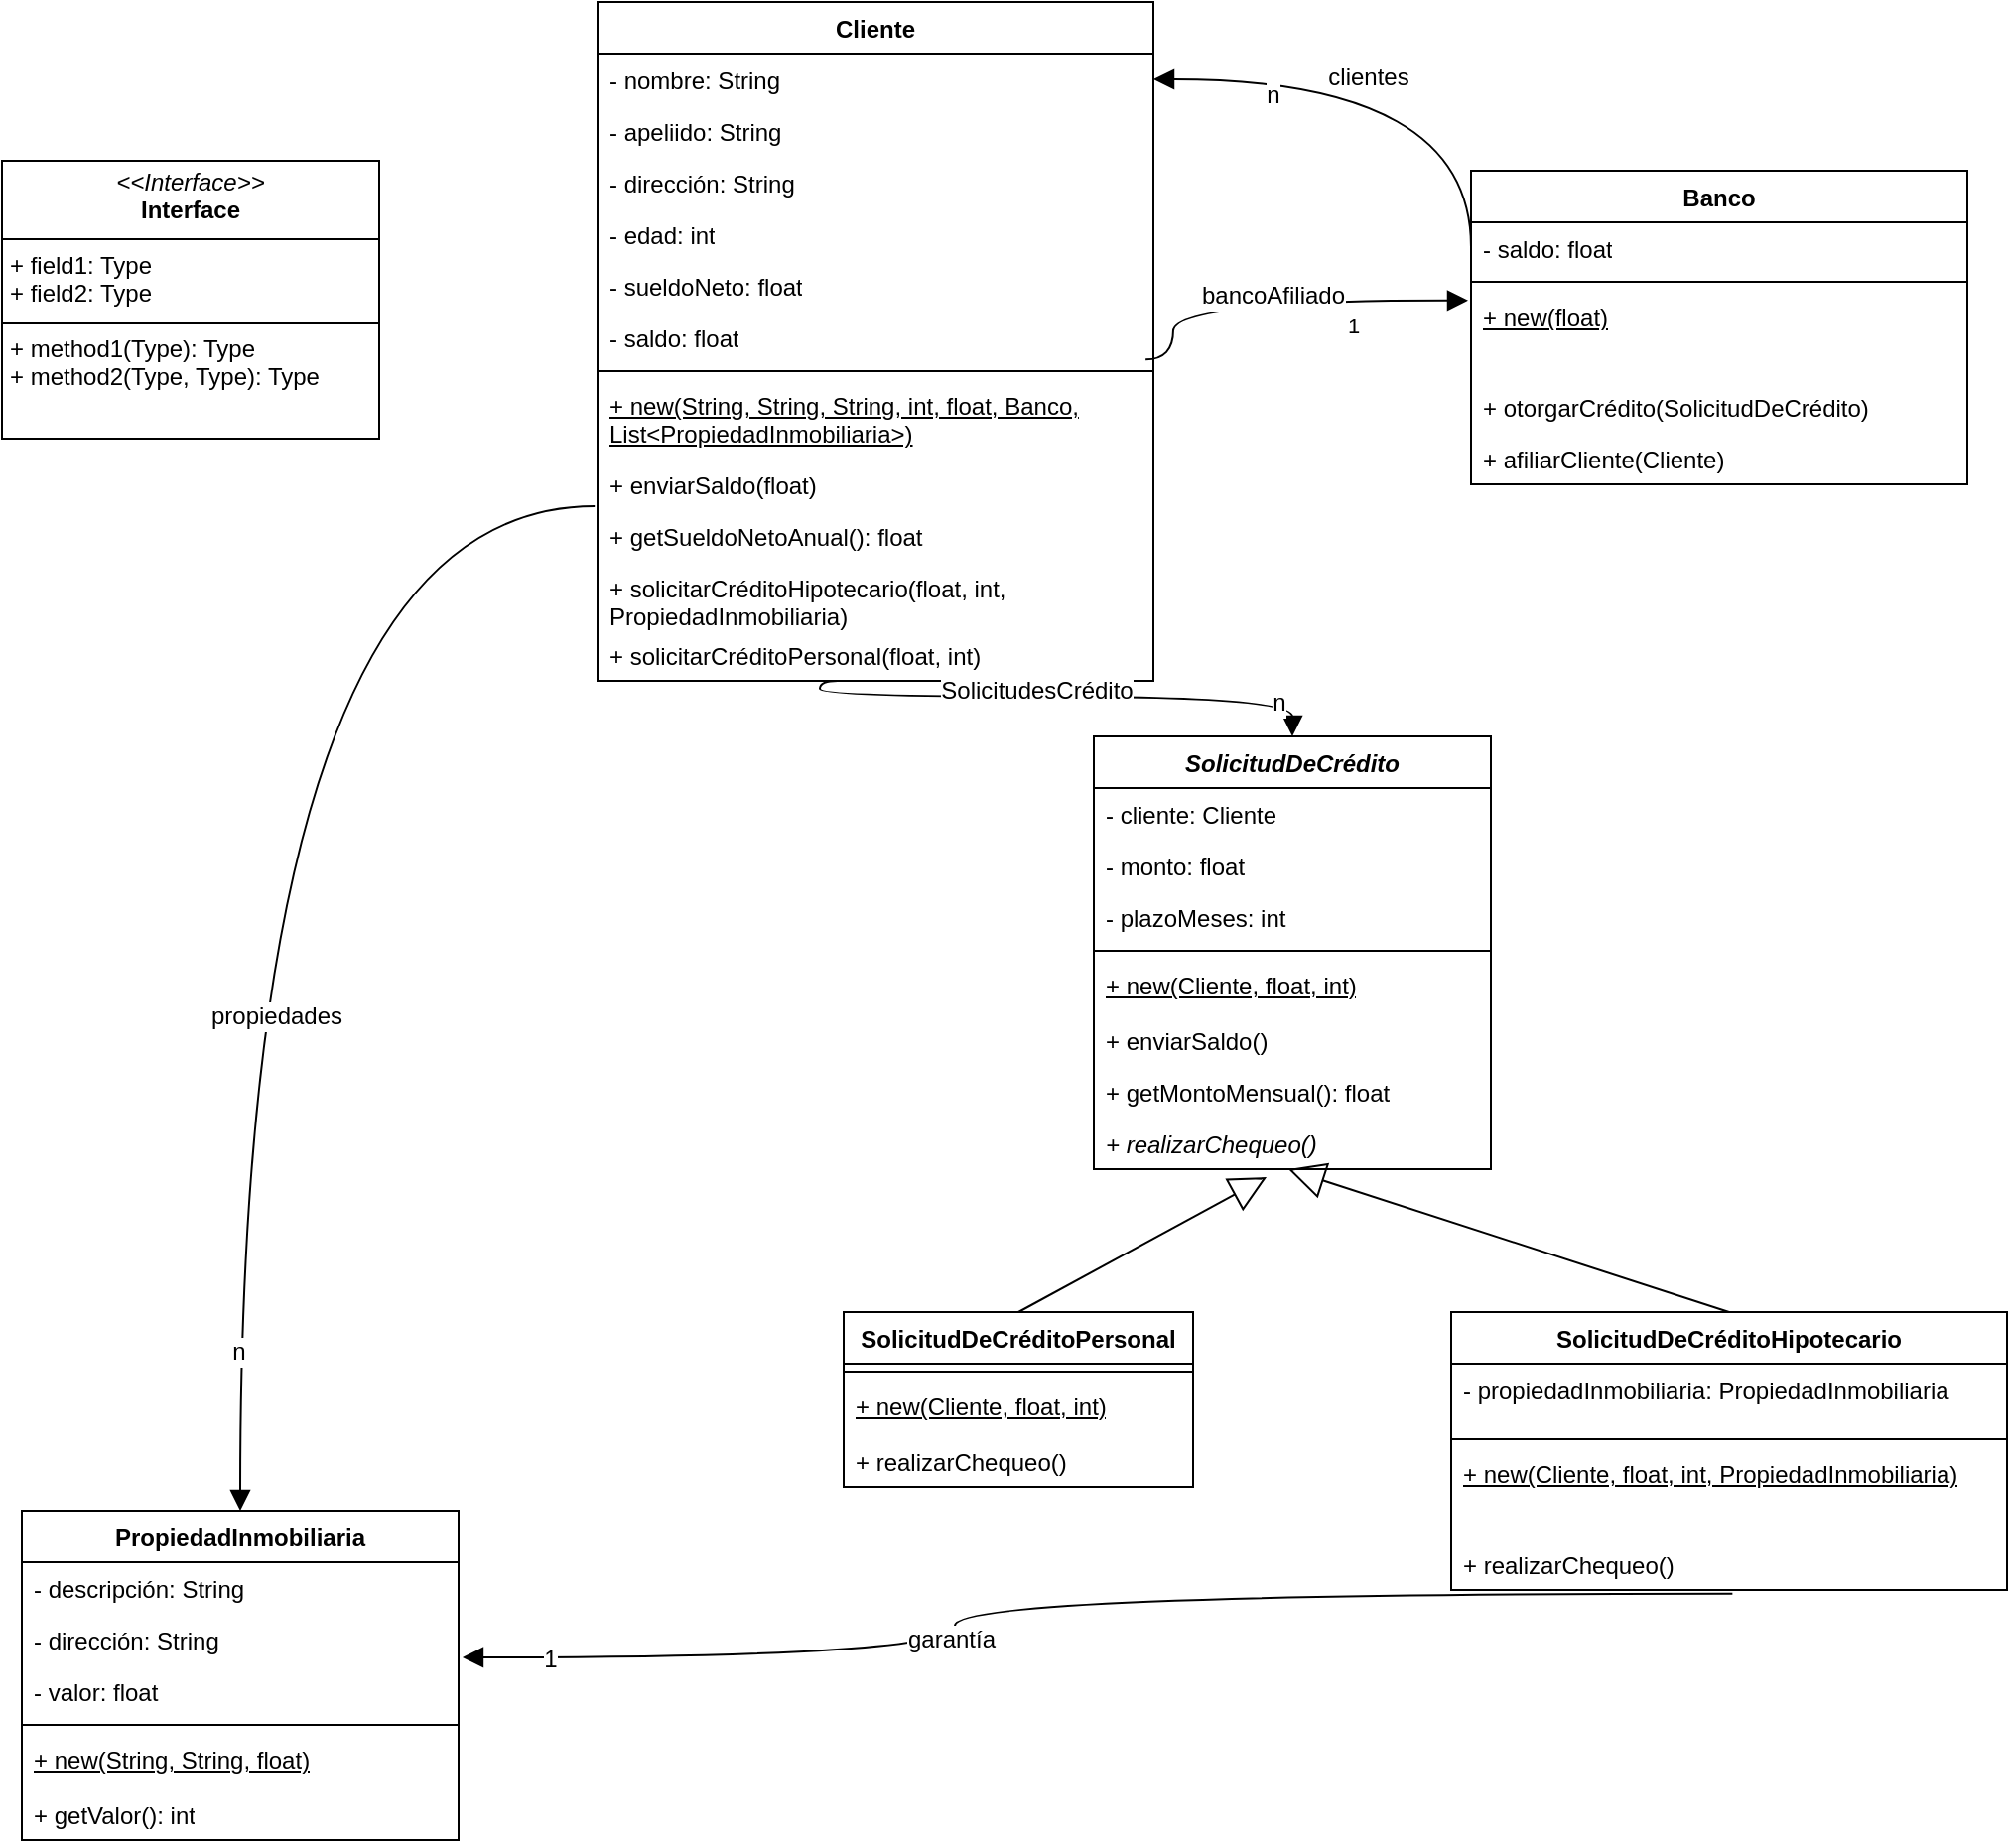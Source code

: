 <mxfile version="24.7.15">
  <diagram id="C5RBs43oDa-KdzZeNtuy" name="Page-1">
    <mxGraphModel dx="1579" dy="846" grid="1" gridSize="10" guides="1" tooltips="1" connect="1" arrows="1" fold="1" page="1" pageScale="1" pageWidth="827" pageHeight="1169" math="0" shadow="0">
      <root>
        <mxCell id="WIyWlLk6GJQsqaUBKTNV-0" />
        <mxCell id="WIyWlLk6GJQsqaUBKTNV-1" parent="WIyWlLk6GJQsqaUBKTNV-0" />
        <mxCell id="NT7tVy54fO97-N1tHfUs-57" value="Cliente" style="swimlane;fontStyle=1;align=center;verticalAlign=top;childLayout=stackLayout;horizontal=1;startSize=26;horizontalStack=0;resizeParent=1;resizeParentMax=0;resizeLast=0;collapsible=1;marginBottom=0;whiteSpace=wrap;html=1;" vertex="1" parent="WIyWlLk6GJQsqaUBKTNV-1">
          <mxGeometry x="290" width="280" height="342" as="geometry" />
        </mxCell>
        <mxCell id="NT7tVy54fO97-N1tHfUs-58" value="- nombre: String" style="text;strokeColor=none;fillColor=none;align=left;verticalAlign=top;spacingLeft=4;spacingRight=4;overflow=hidden;rotatable=0;points=[[0,0.5],[1,0.5]];portConstraint=eastwest;whiteSpace=wrap;html=1;" vertex="1" parent="NT7tVy54fO97-N1tHfUs-57">
          <mxGeometry y="26" width="280" height="26" as="geometry" />
        </mxCell>
        <mxCell id="NT7tVy54fO97-N1tHfUs-59" value="- apeliido: String" style="text;strokeColor=none;fillColor=none;align=left;verticalAlign=top;spacingLeft=4;spacingRight=4;overflow=hidden;rotatable=0;points=[[0,0.5],[1,0.5]];portConstraint=eastwest;whiteSpace=wrap;html=1;" vertex="1" parent="NT7tVy54fO97-N1tHfUs-57">
          <mxGeometry y="52" width="280" height="26" as="geometry" />
        </mxCell>
        <mxCell id="NT7tVy54fO97-N1tHfUs-60" value="- dirección: String" style="text;strokeColor=none;fillColor=none;align=left;verticalAlign=top;spacingLeft=4;spacingRight=4;overflow=hidden;rotatable=0;points=[[0,0.5],[1,0.5]];portConstraint=eastwest;whiteSpace=wrap;html=1;" vertex="1" parent="NT7tVy54fO97-N1tHfUs-57">
          <mxGeometry y="78" width="280" height="26" as="geometry" />
        </mxCell>
        <mxCell id="NT7tVy54fO97-N1tHfUs-61" value="- edad: int" style="text;strokeColor=none;fillColor=none;align=left;verticalAlign=top;spacingLeft=4;spacingRight=4;overflow=hidden;rotatable=0;points=[[0,0.5],[1,0.5]];portConstraint=eastwest;whiteSpace=wrap;html=1;" vertex="1" parent="NT7tVy54fO97-N1tHfUs-57">
          <mxGeometry y="104" width="280" height="26" as="geometry" />
        </mxCell>
        <mxCell id="NT7tVy54fO97-N1tHfUs-62" value="- sueldoNeto: float" style="text;strokeColor=none;fillColor=none;align=left;verticalAlign=top;spacingLeft=4;spacingRight=4;overflow=hidden;rotatable=0;points=[[0,0.5],[1,0.5]];portConstraint=eastwest;whiteSpace=wrap;html=1;" vertex="1" parent="NT7tVy54fO97-N1tHfUs-57">
          <mxGeometry y="130" width="280" height="26" as="geometry" />
        </mxCell>
        <mxCell id="NT7tVy54fO97-N1tHfUs-63" value="- saldo: float" style="text;strokeColor=none;fillColor=none;align=left;verticalAlign=top;spacingLeft=4;spacingRight=4;overflow=hidden;rotatable=0;points=[[0,0.5],[1,0.5]];portConstraint=eastwest;whiteSpace=wrap;html=1;" vertex="1" parent="NT7tVy54fO97-N1tHfUs-57">
          <mxGeometry y="156" width="280" height="26" as="geometry" />
        </mxCell>
        <mxCell id="NT7tVy54fO97-N1tHfUs-64" value="" style="line;strokeWidth=1;fillColor=none;align=left;verticalAlign=middle;spacingTop=-1;spacingLeft=3;spacingRight=3;rotatable=0;labelPosition=right;points=[];portConstraint=eastwest;strokeColor=inherit;" vertex="1" parent="NT7tVy54fO97-N1tHfUs-57">
          <mxGeometry y="182" width="280" height="8" as="geometry" />
        </mxCell>
        <mxCell id="NT7tVy54fO97-N1tHfUs-65" value="+ new(String, String, String, int, float, Banco, List&amp;lt;PropiedadInmobiliaria&amp;gt;)" style="text;strokeColor=none;fillColor=none;align=left;verticalAlign=top;spacingLeft=4;spacingRight=4;overflow=hidden;rotatable=0;points=[[0,0.5],[1,0.5]];portConstraint=eastwest;whiteSpace=wrap;html=1;fontStyle=4" vertex="1" parent="NT7tVy54fO97-N1tHfUs-57">
          <mxGeometry y="190" width="280" height="40" as="geometry" />
        </mxCell>
        <mxCell id="NT7tVy54fO97-N1tHfUs-117" value="+ enviarSaldo(float)" style="text;strokeColor=none;fillColor=none;align=left;verticalAlign=top;spacingLeft=4;spacingRight=4;overflow=hidden;rotatable=0;points=[[0,0.5],[1,0.5]];portConstraint=eastwest;whiteSpace=wrap;html=1;" vertex="1" parent="NT7tVy54fO97-N1tHfUs-57">
          <mxGeometry y="230" width="280" height="26" as="geometry" />
        </mxCell>
        <mxCell id="NT7tVy54fO97-N1tHfUs-66" value="+ getSueldoNetoAnual(): float" style="text;strokeColor=none;fillColor=none;align=left;verticalAlign=top;spacingLeft=4;spacingRight=4;overflow=hidden;rotatable=0;points=[[0,0.5],[1,0.5]];portConstraint=eastwest;whiteSpace=wrap;html=1;" vertex="1" parent="NT7tVy54fO97-N1tHfUs-57">
          <mxGeometry y="256" width="280" height="26" as="geometry" />
        </mxCell>
        <mxCell id="NT7tVy54fO97-N1tHfUs-67" value="+ solicitarCréditoHipotecario(float, int, PropiedadInmobiliaria)" style="text;strokeColor=none;fillColor=none;align=left;verticalAlign=top;spacingLeft=4;spacingRight=4;overflow=hidden;rotatable=0;points=[[0,0.5],[1,0.5]];portConstraint=eastwest;whiteSpace=wrap;html=1;" vertex="1" parent="NT7tVy54fO97-N1tHfUs-57">
          <mxGeometry y="282" width="280" height="34" as="geometry" />
        </mxCell>
        <mxCell id="NT7tVy54fO97-N1tHfUs-68" value="+ solicitarCréditoPersonal(float, int)" style="text;strokeColor=none;fillColor=none;align=left;verticalAlign=top;spacingLeft=4;spacingRight=4;overflow=hidden;rotatable=0;points=[[0,0.5],[1,0.5]];portConstraint=eastwest;whiteSpace=wrap;html=1;" vertex="1" parent="NT7tVy54fO97-N1tHfUs-57">
          <mxGeometry y="316" width="280" height="26" as="geometry" />
        </mxCell>
        <mxCell id="NT7tVy54fO97-N1tHfUs-69" value="Banco" style="swimlane;fontStyle=1;align=center;verticalAlign=top;childLayout=stackLayout;horizontal=1;startSize=26;horizontalStack=0;resizeParent=1;resizeParentMax=0;resizeLast=0;collapsible=1;marginBottom=0;whiteSpace=wrap;html=1;" vertex="1" parent="WIyWlLk6GJQsqaUBKTNV-1">
          <mxGeometry x="730" y="85" width="250" height="158" as="geometry" />
        </mxCell>
        <mxCell id="NT7tVy54fO97-N1tHfUs-70" value="- saldo: float" style="text;strokeColor=none;fillColor=none;align=left;verticalAlign=top;spacingLeft=4;spacingRight=4;overflow=hidden;rotatable=0;points=[[0,0.5],[1,0.5]];portConstraint=eastwest;whiteSpace=wrap;html=1;" vertex="1" parent="NT7tVy54fO97-N1tHfUs-69">
          <mxGeometry y="26" width="250" height="26" as="geometry" />
        </mxCell>
        <mxCell id="NT7tVy54fO97-N1tHfUs-71" value="" style="line;strokeWidth=1;fillColor=none;align=left;verticalAlign=middle;spacingTop=-1;spacingLeft=3;spacingRight=3;rotatable=0;labelPosition=right;points=[];portConstraint=eastwest;strokeColor=inherit;" vertex="1" parent="NT7tVy54fO97-N1tHfUs-69">
          <mxGeometry y="52" width="250" height="8" as="geometry" />
        </mxCell>
        <mxCell id="NT7tVy54fO97-N1tHfUs-72" value="+ new(float)" style="text;strokeColor=none;fillColor=none;align=left;verticalAlign=top;spacingLeft=4;spacingRight=4;overflow=hidden;rotatable=0;points=[[0,0.5],[1,0.5]];portConstraint=eastwest;whiteSpace=wrap;html=1;fontStyle=4" vertex="1" parent="NT7tVy54fO97-N1tHfUs-69">
          <mxGeometry y="60" width="250" height="46" as="geometry" />
        </mxCell>
        <mxCell id="NT7tVy54fO97-N1tHfUs-73" value="+ otorgarCrédito(SolicitudDeCrédito)" style="text;strokeColor=none;fillColor=none;align=left;verticalAlign=top;spacingLeft=4;spacingRight=4;overflow=hidden;rotatable=0;points=[[0,0.5],[1,0.5]];portConstraint=eastwest;whiteSpace=wrap;html=1;" vertex="1" parent="NT7tVy54fO97-N1tHfUs-69">
          <mxGeometry y="106" width="250" height="26" as="geometry" />
        </mxCell>
        <mxCell id="NT7tVy54fO97-N1tHfUs-74" value="+ afiliarCliente(Cliente)" style="text;strokeColor=none;fillColor=none;align=left;verticalAlign=top;spacingLeft=4;spacingRight=4;overflow=hidden;rotatable=0;points=[[0,0.5],[1,0.5]];portConstraint=eastwest;whiteSpace=wrap;html=1;" vertex="1" parent="NT7tVy54fO97-N1tHfUs-69">
          <mxGeometry y="132" width="250" height="26" as="geometry" />
        </mxCell>
        <mxCell id="NT7tVy54fO97-N1tHfUs-75" value="&lt;i&gt;SolicitudDeCrédito&lt;/i&gt;" style="swimlane;fontStyle=1;align=center;verticalAlign=top;childLayout=stackLayout;horizontal=1;startSize=26;horizontalStack=0;resizeParent=1;resizeParentMax=0;resizeLast=0;collapsible=1;marginBottom=0;whiteSpace=wrap;html=1;" vertex="1" parent="WIyWlLk6GJQsqaUBKTNV-1">
          <mxGeometry x="540" y="370" width="200" height="218" as="geometry" />
        </mxCell>
        <mxCell id="NT7tVy54fO97-N1tHfUs-76" value="- cliente: Cliente" style="text;strokeColor=none;fillColor=none;align=left;verticalAlign=top;spacingLeft=4;spacingRight=4;overflow=hidden;rotatable=0;points=[[0,0.5],[1,0.5]];portConstraint=eastwest;whiteSpace=wrap;html=1;" vertex="1" parent="NT7tVy54fO97-N1tHfUs-75">
          <mxGeometry y="26" width="200" height="26" as="geometry" />
        </mxCell>
        <mxCell id="NT7tVy54fO97-N1tHfUs-77" value="- monto: float" style="text;strokeColor=none;fillColor=none;align=left;verticalAlign=top;spacingLeft=4;spacingRight=4;overflow=hidden;rotatable=0;points=[[0,0.5],[1,0.5]];portConstraint=eastwest;whiteSpace=wrap;html=1;" vertex="1" parent="NT7tVy54fO97-N1tHfUs-75">
          <mxGeometry y="52" width="200" height="26" as="geometry" />
        </mxCell>
        <mxCell id="NT7tVy54fO97-N1tHfUs-78" value="- plazoMeses: int" style="text;strokeColor=none;fillColor=none;align=left;verticalAlign=top;spacingLeft=4;spacingRight=4;overflow=hidden;rotatable=0;points=[[0,0.5],[1,0.5]];portConstraint=eastwest;whiteSpace=wrap;html=1;" vertex="1" parent="NT7tVy54fO97-N1tHfUs-75">
          <mxGeometry y="78" width="200" height="26" as="geometry" />
        </mxCell>
        <mxCell id="NT7tVy54fO97-N1tHfUs-79" value="" style="line;strokeWidth=1;fillColor=none;align=left;verticalAlign=middle;spacingTop=-1;spacingLeft=3;spacingRight=3;rotatable=0;labelPosition=right;points=[];portConstraint=eastwest;strokeColor=inherit;" vertex="1" parent="NT7tVy54fO97-N1tHfUs-75">
          <mxGeometry y="104" width="200" height="8" as="geometry" />
        </mxCell>
        <mxCell id="NT7tVy54fO97-N1tHfUs-119" value="+ new(Cliente, float, int)" style="text;strokeColor=none;fillColor=none;align=left;verticalAlign=top;spacingLeft=4;spacingRight=4;overflow=hidden;rotatable=0;points=[[0,0.5],[1,0.5]];portConstraint=eastwest;whiteSpace=wrap;html=1;fontStyle=4" vertex="1" parent="NT7tVy54fO97-N1tHfUs-75">
          <mxGeometry y="112" width="200" height="28" as="geometry" />
        </mxCell>
        <mxCell id="NT7tVy54fO97-N1tHfUs-118" value="+ enviarSaldo()" style="text;strokeColor=none;fillColor=none;align=left;verticalAlign=top;spacingLeft=4;spacingRight=4;overflow=hidden;rotatable=0;points=[[0,0.5],[1,0.5]];portConstraint=eastwest;whiteSpace=wrap;html=1;" vertex="1" parent="NT7tVy54fO97-N1tHfUs-75">
          <mxGeometry y="140" width="200" height="26" as="geometry" />
        </mxCell>
        <mxCell id="NT7tVy54fO97-N1tHfUs-80" value="+ getMontoMensual(): float" style="text;strokeColor=none;fillColor=none;align=left;verticalAlign=top;spacingLeft=4;spacingRight=4;overflow=hidden;rotatable=0;points=[[0,0.5],[1,0.5]];portConstraint=eastwest;whiteSpace=wrap;html=1;" vertex="1" parent="NT7tVy54fO97-N1tHfUs-75">
          <mxGeometry y="166" width="200" height="26" as="geometry" />
        </mxCell>
        <mxCell id="NT7tVy54fO97-N1tHfUs-81" value="&lt;i&gt;+ realizarChequeo()&lt;/i&gt;" style="text;strokeColor=none;fillColor=none;align=left;verticalAlign=top;spacingLeft=4;spacingRight=4;overflow=hidden;rotatable=0;points=[[0,0.5],[1,0.5]];portConstraint=eastwest;whiteSpace=wrap;html=1;" vertex="1" parent="NT7tVy54fO97-N1tHfUs-75">
          <mxGeometry y="192" width="200" height="26" as="geometry" />
        </mxCell>
        <mxCell id="NT7tVy54fO97-N1tHfUs-82" value="&lt;p style=&quot;margin:0px;margin-top:4px;text-align:center;&quot;&gt;&lt;i&gt;&amp;lt;&amp;lt;Interface&amp;gt;&amp;gt;&lt;/i&gt;&lt;br/&gt;&lt;b&gt;Interface&lt;/b&gt;&lt;/p&gt;&lt;hr size=&quot;1&quot; style=&quot;border-style:solid;&quot;/&gt;&lt;p style=&quot;margin:0px;margin-left:4px;&quot;&gt;+ field1: Type&lt;br/&gt;+ field2: Type&lt;/p&gt;&lt;hr size=&quot;1&quot; style=&quot;border-style:solid;&quot;/&gt;&lt;p style=&quot;margin:0px;margin-left:4px;&quot;&gt;+ method1(Type): Type&lt;br/&gt;+ method2(Type, Type): Type&lt;/p&gt;" style="verticalAlign=top;align=left;overflow=fill;html=1;whiteSpace=wrap;" vertex="1" parent="WIyWlLk6GJQsqaUBKTNV-1">
          <mxGeometry x="-10" y="80" width="190" height="140" as="geometry" />
        </mxCell>
        <mxCell id="NT7tVy54fO97-N1tHfUs-83" value="" style="endArrow=block;endFill=1;html=1;edgeStyle=orthogonalEdgeStyle;align=left;verticalAlign=top;rounded=0;fontSize=12;startSize=8;endSize=8;curved=1;entryX=1;entryY=0.5;entryDx=0;entryDy=0;" edge="1" parent="WIyWlLk6GJQsqaUBKTNV-1" target="NT7tVy54fO97-N1tHfUs-58">
          <mxGeometry x="-1" relative="1" as="geometry">
            <mxPoint x="730" y="124" as="sourcePoint" />
            <mxPoint x="540" y="350" as="targetPoint" />
          </mxGeometry>
        </mxCell>
        <mxCell id="NT7tVy54fO97-N1tHfUs-84" value="n" style="edgeLabel;html=1;align=center;verticalAlign=middle;resizable=0;points=[];fontSize=12;" vertex="1" connectable="0" parent="NT7tVy54fO97-N1tHfUs-83">
          <mxGeometry x="-0.364" relative="1" as="geometry">
            <mxPoint x="-101" y="1" as="offset" />
          </mxGeometry>
        </mxCell>
        <mxCell id="NT7tVy54fO97-N1tHfUs-85" value="clientes" style="edgeLabel;html=1;align=center;verticalAlign=middle;resizable=0;points=[];fontSize=12;" vertex="1" connectable="0" parent="NT7tVy54fO97-N1tHfUs-83">
          <mxGeometry x="0.273" y="-1" relative="1" as="geometry">
            <mxPoint x="19" as="offset" />
          </mxGeometry>
        </mxCell>
        <mxCell id="NT7tVy54fO97-N1tHfUs-86" value="" style="endArrow=block;endFill=1;html=1;edgeStyle=orthogonalEdgeStyle;align=left;verticalAlign=top;rounded=0;fontSize=12;startSize=8;endSize=8;curved=1;entryX=-0.006;entryY=0.117;entryDx=0;entryDy=0;entryPerimeter=0;exitX=0.986;exitY=0.93;exitDx=0;exitDy=0;exitPerimeter=0;" edge="1" parent="WIyWlLk6GJQsqaUBKTNV-1" target="NT7tVy54fO97-N1tHfUs-72" source="NT7tVy54fO97-N1tHfUs-63">
          <mxGeometry x="-1" relative="1" as="geometry">
            <mxPoint x="550" y="180" as="sourcePoint" />
            <mxPoint x="710" y="150" as="targetPoint" />
            <Array as="points">
              <mxPoint x="580" y="180" />
              <mxPoint x="580" y="150" />
            </Array>
          </mxGeometry>
        </mxCell>
        <mxCell id="NT7tVy54fO97-N1tHfUs-87" value="1" style="edgeLabel;resizable=0;html=1;align=left;verticalAlign=bottom;" connectable="0" vertex="1" parent="NT7tVy54fO97-N1tHfUs-86">
          <mxGeometry x="-1" relative="1" as="geometry">
            <mxPoint x="100" y="-9" as="offset" />
          </mxGeometry>
        </mxCell>
        <mxCell id="NT7tVy54fO97-N1tHfUs-88" value="bancoAfiliado" style="edgeLabel;html=1;align=center;verticalAlign=middle;resizable=0;points=[];fontSize=12;" vertex="1" connectable="0" parent="NT7tVy54fO97-N1tHfUs-86">
          <mxGeometry x="-0.218" y="3" relative="1" as="geometry">
            <mxPoint x="18" as="offset" />
          </mxGeometry>
        </mxCell>
        <mxCell id="NT7tVy54fO97-N1tHfUs-89" value="" style="endArrow=block;endFill=1;html=1;edgeStyle=orthogonalEdgeStyle;align=left;verticalAlign=top;rounded=0;fontSize=12;startSize=8;endSize=8;curved=1;entryX=0.5;entryY=0;entryDx=0;entryDy=0;exitX=0.432;exitY=1;exitDx=0;exitDy=0;exitPerimeter=0;" edge="1" parent="WIyWlLk6GJQsqaUBKTNV-1" source="NT7tVy54fO97-N1tHfUs-68" target="NT7tVy54fO97-N1tHfUs-75">
          <mxGeometry x="-1" relative="1" as="geometry">
            <mxPoint x="560" y="312.5" as="sourcePoint" />
            <mxPoint x="757" y="270" as="targetPoint" />
            <Array as="points">
              <mxPoint x="402" y="350" />
              <mxPoint x="640" y="350" />
            </Array>
          </mxGeometry>
        </mxCell>
        <mxCell id="NT7tVy54fO97-N1tHfUs-90" value="SolicitudesCrédito" style="edgeLabel;html=1;align=center;verticalAlign=middle;resizable=0;points=[];fontSize=12;" vertex="1" connectable="0" parent="NT7tVy54fO97-N1tHfUs-89">
          <mxGeometry x="-0.218" y="3" relative="1" as="geometry">
            <mxPoint x="18" as="offset" />
          </mxGeometry>
        </mxCell>
        <mxCell id="NT7tVy54fO97-N1tHfUs-91" value="n" style="edgeLabel;html=1;align=center;verticalAlign=middle;resizable=0;points=[];fontSize=12;" vertex="1" connectable="0" parent="NT7tVy54fO97-N1tHfUs-89">
          <mxGeometry x="0.8" y="-3" relative="1" as="geometry">
            <mxPoint as="offset" />
          </mxGeometry>
        </mxCell>
        <mxCell id="NT7tVy54fO97-N1tHfUs-92" value="SolicitudDeCréditoPersonal" style="swimlane;fontStyle=1;align=center;verticalAlign=top;childLayout=stackLayout;horizontal=1;startSize=26;horizontalStack=0;resizeParent=1;resizeParentMax=0;resizeLast=0;collapsible=1;marginBottom=0;whiteSpace=wrap;html=1;" vertex="1" parent="WIyWlLk6GJQsqaUBKTNV-1">
          <mxGeometry x="414" y="660" width="176" height="88" as="geometry" />
        </mxCell>
        <mxCell id="NT7tVy54fO97-N1tHfUs-93" value="" style="line;strokeWidth=1;fillColor=none;align=left;verticalAlign=middle;spacingTop=-1;spacingLeft=3;spacingRight=3;rotatable=0;labelPosition=right;points=[];portConstraint=eastwest;strokeColor=inherit;" vertex="1" parent="NT7tVy54fO97-N1tHfUs-92">
          <mxGeometry y="26" width="176" height="8" as="geometry" />
        </mxCell>
        <mxCell id="NT7tVy54fO97-N1tHfUs-94" value="+ new(Cliente, float, int)" style="text;strokeColor=none;fillColor=none;align=left;verticalAlign=top;spacingLeft=4;spacingRight=4;overflow=hidden;rotatable=0;points=[[0,0.5],[1,0.5]];portConstraint=eastwest;whiteSpace=wrap;html=1;fontStyle=4" vertex="1" parent="NT7tVy54fO97-N1tHfUs-92">
          <mxGeometry y="34" width="176" height="28" as="geometry" />
        </mxCell>
        <mxCell id="NT7tVy54fO97-N1tHfUs-114" value="&lt;span&gt;+ realizarChequeo()&lt;/span&gt;" style="text;strokeColor=none;fillColor=none;align=left;verticalAlign=top;spacingLeft=4;spacingRight=4;overflow=hidden;rotatable=0;points=[[0,0.5],[1,0.5]];portConstraint=eastwest;whiteSpace=wrap;html=1;fontStyle=0" vertex="1" parent="NT7tVy54fO97-N1tHfUs-92">
          <mxGeometry y="62" width="176" height="26" as="geometry" />
        </mxCell>
        <mxCell id="NT7tVy54fO97-N1tHfUs-95" value="SolicitudDeCréditoHipotecario" style="swimlane;fontStyle=1;align=center;verticalAlign=top;childLayout=stackLayout;horizontal=1;startSize=26;horizontalStack=0;resizeParent=1;resizeParentMax=0;resizeLast=0;collapsible=1;marginBottom=0;whiteSpace=wrap;html=1;" vertex="1" parent="WIyWlLk6GJQsqaUBKTNV-1">
          <mxGeometry x="720" y="660" width="280" height="140" as="geometry" />
        </mxCell>
        <mxCell id="NT7tVy54fO97-N1tHfUs-116" value="- propiedadInmobiliaria: PropiedadInmobiliaria" style="text;strokeColor=none;fillColor=none;align=left;verticalAlign=top;spacingLeft=4;spacingRight=4;overflow=hidden;rotatable=0;points=[[0,0.5],[1,0.5]];portConstraint=eastwest;whiteSpace=wrap;html=1;" vertex="1" parent="NT7tVy54fO97-N1tHfUs-95">
          <mxGeometry y="26" width="280" height="34" as="geometry" />
        </mxCell>
        <mxCell id="NT7tVy54fO97-N1tHfUs-96" value="" style="line;strokeWidth=1;fillColor=none;align=left;verticalAlign=middle;spacingTop=-1;spacingLeft=3;spacingRight=3;rotatable=0;labelPosition=right;points=[];portConstraint=eastwest;strokeColor=inherit;" vertex="1" parent="NT7tVy54fO97-N1tHfUs-95">
          <mxGeometry y="60" width="280" height="8" as="geometry" />
        </mxCell>
        <mxCell id="NT7tVy54fO97-N1tHfUs-97" value="+ new(Cliente, float, int, PropiedadInmobiliaria)" style="text;strokeColor=none;fillColor=none;align=left;verticalAlign=top;spacingLeft=4;spacingRight=4;overflow=hidden;rotatable=0;points=[[0,0.5],[1,0.5]];portConstraint=eastwest;whiteSpace=wrap;html=1;fontStyle=4" vertex="1" parent="NT7tVy54fO97-N1tHfUs-95">
          <mxGeometry y="68" width="280" height="46" as="geometry" />
        </mxCell>
        <mxCell id="NT7tVy54fO97-N1tHfUs-115" value="&lt;span&gt;+ realizarChequeo()&lt;/span&gt;" style="text;strokeColor=none;fillColor=none;align=left;verticalAlign=top;spacingLeft=4;spacingRight=4;overflow=hidden;rotatable=0;points=[[0,0.5],[1,0.5]];portConstraint=eastwest;whiteSpace=wrap;html=1;fontStyle=0" vertex="1" parent="NT7tVy54fO97-N1tHfUs-95">
          <mxGeometry y="114" width="280" height="26" as="geometry" />
        </mxCell>
        <mxCell id="NT7tVy54fO97-N1tHfUs-98" value="" style="endArrow=block;endSize=16;endFill=0;html=1;rounded=0;fontSize=12;curved=1;exitX=0.5;exitY=0;exitDx=0;exitDy=0;entryX=0.435;entryY=1.154;entryDx=0;entryDy=0;entryPerimeter=0;" edge="1" parent="WIyWlLk6GJQsqaUBKTNV-1" source="NT7tVy54fO97-N1tHfUs-92" target="NT7tVy54fO97-N1tHfUs-81">
          <mxGeometry width="160" relative="1" as="geometry">
            <mxPoint x="570" y="570" as="sourcePoint" />
            <mxPoint x="630" y="520" as="targetPoint" />
          </mxGeometry>
        </mxCell>
        <mxCell id="NT7tVy54fO97-N1tHfUs-99" value="" style="endArrow=block;endSize=16;endFill=0;html=1;rounded=0;fontSize=12;curved=1;exitX=0.5;exitY=0;exitDx=0;exitDy=0;entryX=0.49;entryY=1;entryDx=0;entryDy=0;entryPerimeter=0;" edge="1" parent="WIyWlLk6GJQsqaUBKTNV-1" source="NT7tVy54fO97-N1tHfUs-95" target="NT7tVy54fO97-N1tHfUs-81">
          <mxGeometry width="160" relative="1" as="geometry">
            <mxPoint x="494" y="674" as="sourcePoint" />
            <mxPoint x="640" y="520" as="targetPoint" />
          </mxGeometry>
        </mxCell>
        <mxCell id="NT7tVy54fO97-N1tHfUs-100" value="PropiedadInmobiliaria" style="swimlane;fontStyle=1;align=center;verticalAlign=top;childLayout=stackLayout;horizontal=1;startSize=26;horizontalStack=0;resizeParent=1;resizeParentMax=0;resizeLast=0;collapsible=1;marginBottom=0;whiteSpace=wrap;html=1;" vertex="1" parent="WIyWlLk6GJQsqaUBKTNV-1">
          <mxGeometry y="760" width="220" height="166" as="geometry" />
        </mxCell>
        <mxCell id="NT7tVy54fO97-N1tHfUs-101" value="- descripción: String" style="text;strokeColor=none;fillColor=none;align=left;verticalAlign=top;spacingLeft=4;spacingRight=4;overflow=hidden;rotatable=0;points=[[0,0.5],[1,0.5]];portConstraint=eastwest;whiteSpace=wrap;html=1;" vertex="1" parent="NT7tVy54fO97-N1tHfUs-100">
          <mxGeometry y="26" width="220" height="26" as="geometry" />
        </mxCell>
        <mxCell id="NT7tVy54fO97-N1tHfUs-102" value="- dirección: String" style="text;strokeColor=none;fillColor=none;align=left;verticalAlign=top;spacingLeft=4;spacingRight=4;overflow=hidden;rotatable=0;points=[[0,0.5],[1,0.5]];portConstraint=eastwest;whiteSpace=wrap;html=1;" vertex="1" parent="NT7tVy54fO97-N1tHfUs-100">
          <mxGeometry y="52" width="220" height="26" as="geometry" />
        </mxCell>
        <mxCell id="NT7tVy54fO97-N1tHfUs-103" value="- valor: float" style="text;strokeColor=none;fillColor=none;align=left;verticalAlign=top;spacingLeft=4;spacingRight=4;overflow=hidden;rotatable=0;points=[[0,0.5],[1,0.5]];portConstraint=eastwest;whiteSpace=wrap;html=1;" vertex="1" parent="NT7tVy54fO97-N1tHfUs-100">
          <mxGeometry y="78" width="220" height="26" as="geometry" />
        </mxCell>
        <mxCell id="NT7tVy54fO97-N1tHfUs-104" value="" style="line;strokeWidth=1;fillColor=none;align=left;verticalAlign=middle;spacingTop=-1;spacingLeft=3;spacingRight=3;rotatable=0;labelPosition=right;points=[];portConstraint=eastwest;strokeColor=inherit;" vertex="1" parent="NT7tVy54fO97-N1tHfUs-100">
          <mxGeometry y="104" width="220" height="8" as="geometry" />
        </mxCell>
        <mxCell id="NT7tVy54fO97-N1tHfUs-105" value="+ new(String, String, float)" style="text;strokeColor=none;fillColor=none;align=left;verticalAlign=top;spacingLeft=4;spacingRight=4;overflow=hidden;rotatable=0;points=[[0,0.5],[1,0.5]];portConstraint=eastwest;whiteSpace=wrap;html=1;fontStyle=4" vertex="1" parent="NT7tVy54fO97-N1tHfUs-100">
          <mxGeometry y="112" width="220" height="28" as="geometry" />
        </mxCell>
        <mxCell id="NT7tVy54fO97-N1tHfUs-106" value="+ getValor(): int" style="text;strokeColor=none;fillColor=none;align=left;verticalAlign=top;spacingLeft=4;spacingRight=4;overflow=hidden;rotatable=0;points=[[0,0.5],[1,0.5]];portConstraint=eastwest;whiteSpace=wrap;html=1;" vertex="1" parent="NT7tVy54fO97-N1tHfUs-100">
          <mxGeometry y="140" width="220" height="26" as="geometry" />
        </mxCell>
        <mxCell id="NT7tVy54fO97-N1tHfUs-107" value="" style="endArrow=block;endFill=1;html=1;edgeStyle=orthogonalEdgeStyle;align=left;verticalAlign=top;rounded=0;fontSize=12;startSize=8;endSize=8;curved=1;entryX=0.5;entryY=0;entryDx=0;entryDy=0;exitX=-0.005;exitY=-0.077;exitDx=0;exitDy=0;exitPerimeter=0;" edge="1" parent="WIyWlLk6GJQsqaUBKTNV-1" source="NT7tVy54fO97-N1tHfUs-66" target="NT7tVy54fO97-N1tHfUs-100">
          <mxGeometry x="-1" relative="1" as="geometry">
            <mxPoint x="310" y="369.5" as="sourcePoint" />
            <mxPoint x="120" y="354.5" as="targetPoint" />
          </mxGeometry>
        </mxCell>
        <mxCell id="NT7tVy54fO97-N1tHfUs-109" value="propiedades" style="edgeLabel;html=1;align=center;verticalAlign=middle;resizable=0;points=[];fontSize=12;" vertex="1" connectable="0" parent="NT7tVy54fO97-N1tHfUs-107">
          <mxGeometry x="0.273" y="-1" relative="1" as="geometry">
            <mxPoint x="19" as="offset" />
          </mxGeometry>
        </mxCell>
        <mxCell id="NT7tVy54fO97-N1tHfUs-110" value="n" style="edgeLabel;html=1;align=center;verticalAlign=middle;resizable=0;points=[];fontSize=12;" vertex="1" connectable="0" parent="NT7tVy54fO97-N1tHfUs-107">
          <mxGeometry x="0.764" y="-1" relative="1" as="geometry">
            <mxPoint as="offset" />
          </mxGeometry>
        </mxCell>
        <mxCell id="NT7tVy54fO97-N1tHfUs-111" value="" style="endArrow=block;endFill=1;html=1;edgeStyle=orthogonalEdgeStyle;align=left;verticalAlign=top;rounded=0;fontSize=12;startSize=8;endSize=8;curved=1;entryX=1.009;entryY=-0.154;entryDx=0;entryDy=0;entryPerimeter=0;exitX=0.506;exitY=1.074;exitDx=0;exitDy=0;exitPerimeter=0;" edge="1" parent="WIyWlLk6GJQsqaUBKTNV-1" source="NT7tVy54fO97-N1tHfUs-115" target="NT7tVy54fO97-N1tHfUs-103">
          <mxGeometry x="-1" relative="1" as="geometry">
            <mxPoint x="830" y="700" as="sourcePoint" />
            <mxPoint x="341" y="1082" as="targetPoint" />
          </mxGeometry>
        </mxCell>
        <mxCell id="NT7tVy54fO97-N1tHfUs-112" value="garantía" style="edgeLabel;html=1;align=center;verticalAlign=middle;resizable=0;points=[];fontSize=12;" vertex="1" connectable="0" parent="NT7tVy54fO97-N1tHfUs-111">
          <mxGeometry x="0.267" y="-9" relative="1" as="geometry">
            <mxPoint x="-1" as="offset" />
          </mxGeometry>
        </mxCell>
        <mxCell id="NT7tVy54fO97-N1tHfUs-113" value="1" style="edgeLabel;html=1;align=center;verticalAlign=middle;resizable=0;points=[];fontSize=12;" vertex="1" connectable="0" parent="NT7tVy54fO97-N1tHfUs-111">
          <mxGeometry x="0.871" y="1" relative="1" as="geometry">
            <mxPoint as="offset" />
          </mxGeometry>
        </mxCell>
      </root>
    </mxGraphModel>
  </diagram>
</mxfile>
